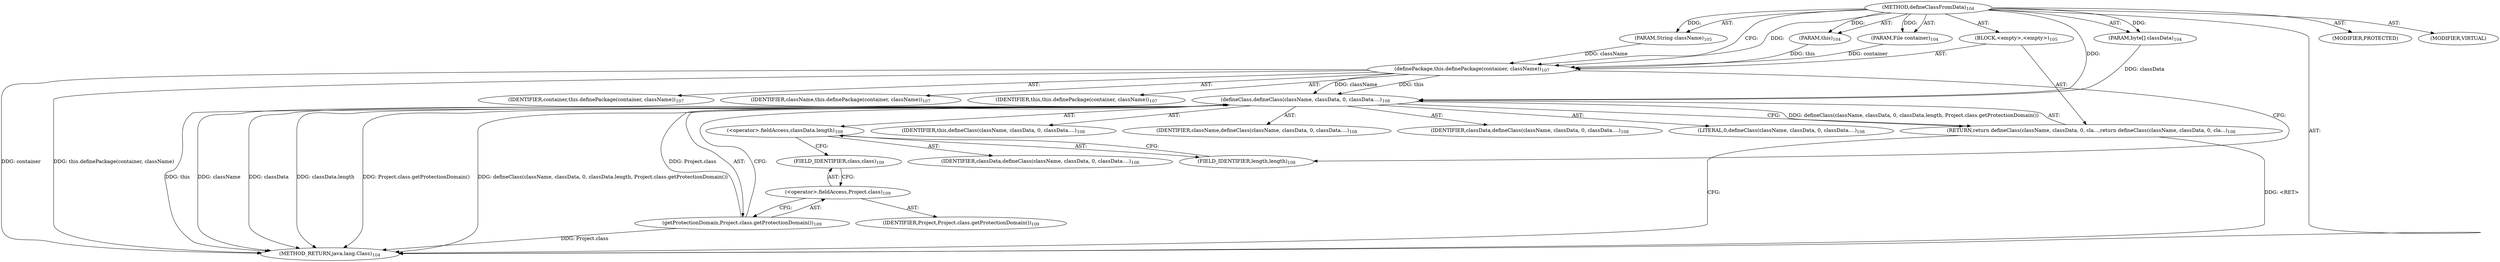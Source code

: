 digraph "defineClassFromData" {  
"111669149697" [label = <(METHOD,defineClassFromData)<SUB>104</SUB>> ]
"115964116992" [label = <(PARAM,this)<SUB>104</SUB>> ]
"115964116997" [label = <(PARAM,File container)<SUB>104</SUB>> ]
"115964116998" [label = <(PARAM,byte[] classData)<SUB>104</SUB>> ]
"115964116999" [label = <(PARAM,String className)<SUB>105</SUB>> ]
"25769803777" [label = <(BLOCK,&lt;empty&gt;,&lt;empty&gt;)<SUB>105</SUB>> ]
"30064771075" [label = <(definePackage,this.definePackage(container, className))<SUB>107</SUB>> ]
"68719476736" [label = <(IDENTIFIER,this,this.definePackage(container, className))<SUB>107</SUB>> ]
"68719476748" [label = <(IDENTIFIER,container,this.definePackage(container, className))<SUB>107</SUB>> ]
"68719476749" [label = <(IDENTIFIER,className,this.definePackage(container, className))<SUB>107</SUB>> ]
"146028888064" [label = <(RETURN,return defineClass(className, classData, 0, cla...,return defineClass(className, classData, 0, cla...)<SUB>108</SUB>> ]
"30064771076" [label = <(defineClass,defineClass(className, classData, 0, classData....)<SUB>108</SUB>> ]
"68719476737" [label = <(IDENTIFIER,this,defineClass(className, classData, 0, classData....)<SUB>108</SUB>> ]
"68719476750" [label = <(IDENTIFIER,className,defineClass(className, classData, 0, classData....)<SUB>108</SUB>> ]
"68719476751" [label = <(IDENTIFIER,classData,defineClass(className, classData, 0, classData....)<SUB>108</SUB>> ]
"90194313216" [label = <(LITERAL,0,defineClass(className, classData, 0, classData....)<SUB>108</SUB>> ]
"30064771077" [label = <(&lt;operator&gt;.fieldAccess,classData.length)<SUB>108</SUB>> ]
"68719476752" [label = <(IDENTIFIER,classData,defineClass(className, classData, 0, classData....)<SUB>108</SUB>> ]
"55834574849" [label = <(FIELD_IDENTIFIER,length,length)<SUB>108</SUB>> ]
"30064771078" [label = <(getProtectionDomain,Project.class.getProtectionDomain())<SUB>109</SUB>> ]
"30064771079" [label = <(&lt;operator&gt;.fieldAccess,Project.class)<SUB>109</SUB>> ]
"68719476753" [label = <(IDENTIFIER,Project,Project.class.getProtectionDomain())<SUB>109</SUB>> ]
"55834574850" [label = <(FIELD_IDENTIFIER,class,class)<SUB>109</SUB>> ]
"133143986179" [label = <(MODIFIER,PROTECTED)> ]
"133143986180" [label = <(MODIFIER,VIRTUAL)> ]
"128849018881" [label = <(METHOD_RETURN,java.lang.Class)<SUB>104</SUB>> ]
  "111669149697" -> "115964116992"  [ label = "AST: "] 
  "111669149697" -> "115964116997"  [ label = "AST: "] 
  "111669149697" -> "115964116998"  [ label = "AST: "] 
  "111669149697" -> "115964116999"  [ label = "AST: "] 
  "111669149697" -> "25769803777"  [ label = "AST: "] 
  "111669149697" -> "133143986179"  [ label = "AST: "] 
  "111669149697" -> "133143986180"  [ label = "AST: "] 
  "111669149697" -> "128849018881"  [ label = "AST: "] 
  "25769803777" -> "30064771075"  [ label = "AST: "] 
  "25769803777" -> "146028888064"  [ label = "AST: "] 
  "30064771075" -> "68719476736"  [ label = "AST: "] 
  "30064771075" -> "68719476748"  [ label = "AST: "] 
  "30064771075" -> "68719476749"  [ label = "AST: "] 
  "146028888064" -> "30064771076"  [ label = "AST: "] 
  "30064771076" -> "68719476737"  [ label = "AST: "] 
  "30064771076" -> "68719476750"  [ label = "AST: "] 
  "30064771076" -> "68719476751"  [ label = "AST: "] 
  "30064771076" -> "90194313216"  [ label = "AST: "] 
  "30064771076" -> "30064771077"  [ label = "AST: "] 
  "30064771076" -> "30064771078"  [ label = "AST: "] 
  "30064771077" -> "68719476752"  [ label = "AST: "] 
  "30064771077" -> "55834574849"  [ label = "AST: "] 
  "30064771078" -> "30064771079"  [ label = "AST: "] 
  "30064771079" -> "68719476753"  [ label = "AST: "] 
  "30064771079" -> "55834574850"  [ label = "AST: "] 
  "30064771075" -> "55834574849"  [ label = "CFG: "] 
  "146028888064" -> "128849018881"  [ label = "CFG: "] 
  "30064771076" -> "146028888064"  [ label = "CFG: "] 
  "30064771077" -> "55834574850"  [ label = "CFG: "] 
  "30064771078" -> "30064771076"  [ label = "CFG: "] 
  "55834574849" -> "30064771077"  [ label = "CFG: "] 
  "30064771079" -> "30064771078"  [ label = "CFG: "] 
  "55834574850" -> "30064771079"  [ label = "CFG: "] 
  "111669149697" -> "30064771075"  [ label = "CFG: "] 
  "146028888064" -> "128849018881"  [ label = "DDG: &lt;RET&gt;"] 
  "30064771075" -> "128849018881"  [ label = "DDG: container"] 
  "30064771075" -> "128849018881"  [ label = "DDG: this.definePackage(container, className)"] 
  "30064771076" -> "128849018881"  [ label = "DDG: this"] 
  "30064771076" -> "128849018881"  [ label = "DDG: className"] 
  "30064771076" -> "128849018881"  [ label = "DDG: classData"] 
  "30064771076" -> "128849018881"  [ label = "DDG: classData.length"] 
  "30064771078" -> "128849018881"  [ label = "DDG: Project.class"] 
  "30064771076" -> "128849018881"  [ label = "DDG: Project.class.getProtectionDomain()"] 
  "30064771076" -> "128849018881"  [ label = "DDG: defineClass(className, classData, 0, classData.length, Project.class.getProtectionDomain())"] 
  "111669149697" -> "115964116992"  [ label = "DDG: "] 
  "111669149697" -> "115964116997"  [ label = "DDG: "] 
  "111669149697" -> "115964116998"  [ label = "DDG: "] 
  "111669149697" -> "115964116999"  [ label = "DDG: "] 
  "30064771076" -> "146028888064"  [ label = "DDG: defineClass(className, classData, 0, classData.length, Project.class.getProtectionDomain())"] 
  "115964116992" -> "30064771075"  [ label = "DDG: this"] 
  "111669149697" -> "30064771075"  [ label = "DDG: "] 
  "115964116997" -> "30064771075"  [ label = "DDG: container"] 
  "115964116999" -> "30064771075"  [ label = "DDG: className"] 
  "30064771075" -> "30064771076"  [ label = "DDG: this"] 
  "111669149697" -> "30064771076"  [ label = "DDG: "] 
  "30064771075" -> "30064771076"  [ label = "DDG: className"] 
  "115964116998" -> "30064771076"  [ label = "DDG: classData"] 
  "30064771078" -> "30064771076"  [ label = "DDG: Project.class"] 
}
